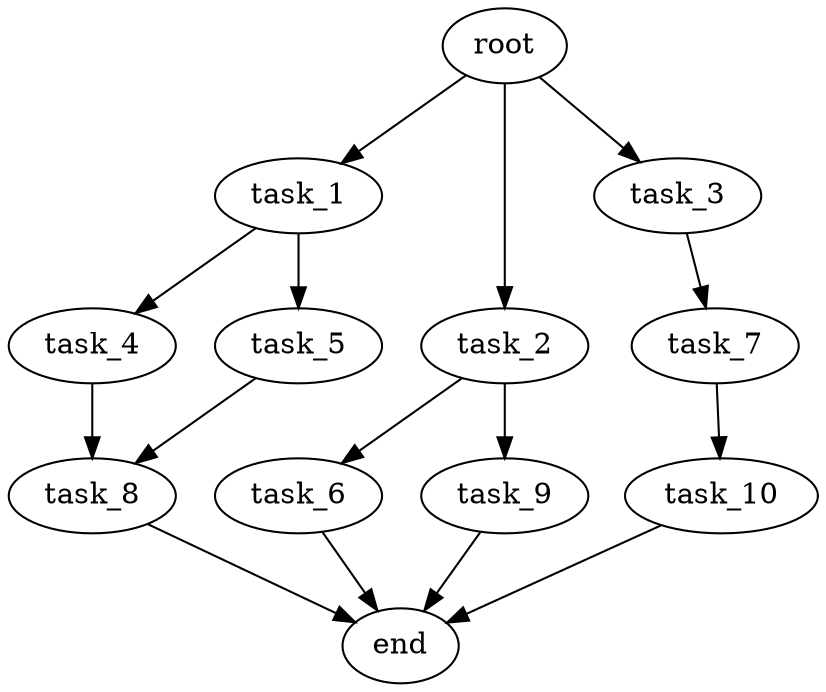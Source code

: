 digraph G {
  root [size="0.000000e+00"];
  task_1 [size="4.390190e+08"];
  task_2 [size="1.995499e+09"];
  task_3 [size="4.200175e+08"];
  task_4 [size="9.333776e+09"];
  task_5 [size="5.154321e+09"];
  task_6 [size="9.891238e+09"];
  task_7 [size="5.430764e+09"];
  task_8 [size="2.533884e+09"];
  task_9 [size="7.533156e+09"];
  task_10 [size="1.911843e+09"];
  end [size="0.000000e+00"];

  root -> task_1 [size="1.000000e-12"];
  root -> task_2 [size="1.000000e-12"];
  root -> task_3 [size="1.000000e-12"];
  task_1 -> task_4 [size="9.333776e+08"];
  task_1 -> task_5 [size="5.154321e+08"];
  task_2 -> task_6 [size="9.891238e+08"];
  task_2 -> task_9 [size="7.533156e+08"];
  task_3 -> task_7 [size="5.430764e+08"];
  task_4 -> task_8 [size="1.266942e+08"];
  task_5 -> task_8 [size="1.266942e+08"];
  task_6 -> end [size="1.000000e-12"];
  task_7 -> task_10 [size="1.911843e+08"];
  task_8 -> end [size="1.000000e-12"];
  task_9 -> end [size="1.000000e-12"];
  task_10 -> end [size="1.000000e-12"];
}
